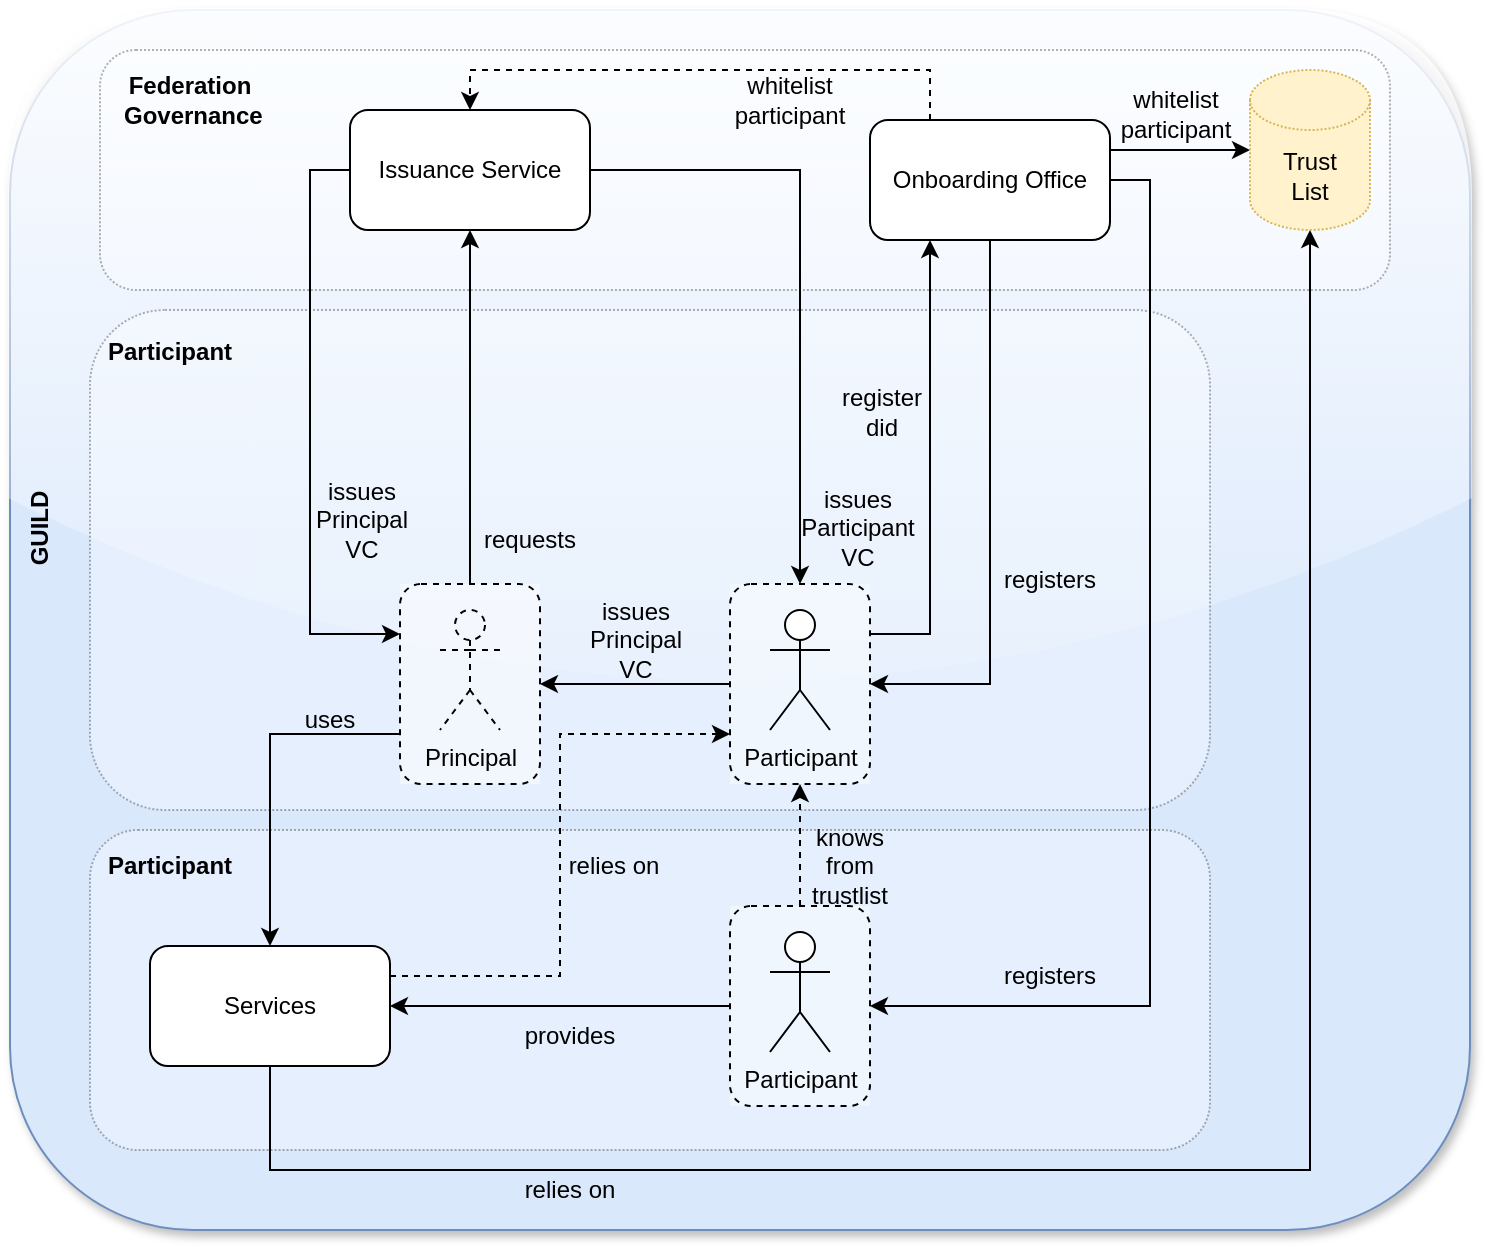 <mxfile version="23.0.2" type="google">
  <diagram id="hHb_tBzI-Hn1z5nBQ14c" name="Guild Federation">
    <mxGraphModel dx="1562" dy="871" grid="1" gridSize="10" guides="1" tooltips="1" connect="1" arrows="1" fold="1" page="1" pageScale="1" pageWidth="827" pageHeight="1169" math="0" shadow="0">
      <root>
        <mxCell id="0" />
        <mxCell id="1" parent="0" />
        <mxCell id="PomD5BG6CUfoa0DCS18P-41" value="" style="rounded=1;whiteSpace=wrap;html=1;fillColor=#dae8fc;strokeColor=#6c8ebf;glass=1;shadow=1;" parent="1" vertex="1">
          <mxGeometry x="10" y="150" width="730" height="610" as="geometry" />
        </mxCell>
        <mxCell id="PomD5BG6CUfoa0DCS18P-51" value="" style="rounded=1;whiteSpace=wrap;html=1;dashed=1;fillColor=default;dashPattern=1 1;opacity=30;" parent="1" vertex="1">
          <mxGeometry x="55" y="170" width="645" height="120" as="geometry" />
        </mxCell>
        <mxCell id="PomD5BG6CUfoa0DCS18P-43" value="" style="rounded=1;whiteSpace=wrap;html=1;dashed=1;fillColor=default;dashPattern=1 1;opacity=30;" parent="1" vertex="1">
          <mxGeometry x="50" y="300" width="560" height="250" as="geometry" />
        </mxCell>
        <mxCell id="PomD5BG6CUfoa0DCS18P-42" value="" style="rounded=1;whiteSpace=wrap;html=1;dashed=1;fillColor=default;dashPattern=1 1;opacity=30;" parent="1" vertex="1">
          <mxGeometry x="50" y="560" width="560" height="160" as="geometry" />
        </mxCell>
        <mxCell id="PomD5BG6CUfoa0DCS18P-19" style="edgeStyle=orthogonalEdgeStyle;rounded=0;orthogonalLoop=1;jettySize=auto;html=1;exitX=0.5;exitY=1;exitDx=0;exitDy=0;entryX=1;entryY=0.5;entryDx=0;entryDy=0;" parent="1" source="PomD5BG6CUfoa0DCS18P-8" target="PomD5BG6CUfoa0DCS18P-16" edge="1">
          <mxGeometry relative="1" as="geometry" />
        </mxCell>
        <mxCell id="PomD5BG6CUfoa0DCS18P-47" style="edgeStyle=orthogonalEdgeStyle;rounded=0;orthogonalLoop=1;jettySize=auto;html=1;exitX=1;exitY=0.5;exitDx=0;exitDy=0;entryX=1;entryY=0.5;entryDx=0;entryDy=0;" parent="1" source="PomD5BG6CUfoa0DCS18P-8" target="PomD5BG6CUfoa0DCS18P-37" edge="1">
          <mxGeometry relative="1" as="geometry" />
        </mxCell>
        <mxCell id="PomD5BG6CUfoa0DCS18P-58" style="edgeStyle=orthogonalEdgeStyle;rounded=0;orthogonalLoop=1;jettySize=auto;html=1;exitX=0.25;exitY=0;exitDx=0;exitDy=0;entryX=0.5;entryY=0;entryDx=0;entryDy=0;dashed=1;" parent="1" source="PomD5BG6CUfoa0DCS18P-8" target="PomD5BG6CUfoa0DCS18P-21" edge="1">
          <mxGeometry relative="1" as="geometry" />
        </mxCell>
        <mxCell id="PomD5BG6CUfoa0DCS18P-61" style="edgeStyle=orthogonalEdgeStyle;rounded=0;orthogonalLoop=1;jettySize=auto;html=1;exitX=1;exitY=0.25;exitDx=0;exitDy=0;entryX=0;entryY=0.5;entryDx=0;entryDy=0;entryPerimeter=0;" parent="1" source="PomD5BG6CUfoa0DCS18P-8" target="PomD5BG6CUfoa0DCS18P-53" edge="1">
          <mxGeometry relative="1" as="geometry" />
        </mxCell>
        <mxCell id="PomD5BG6CUfoa0DCS18P-8" value="Onboarding Office" style="rounded=1;whiteSpace=wrap;html=1;" parent="1" vertex="1">
          <mxGeometry x="440" y="205" width="120" height="60" as="geometry" />
        </mxCell>
        <mxCell id="PomD5BG6CUfoa0DCS18P-18" style="edgeStyle=orthogonalEdgeStyle;rounded=0;orthogonalLoop=1;jettySize=auto;html=1;exitX=0;exitY=0.5;exitDx=0;exitDy=0;entryX=1;entryY=0.5;entryDx=0;entryDy=0;" parent="1" source="PomD5BG6CUfoa0DCS18P-16" target="PomD5BG6CUfoa0DCS18P-17" edge="1">
          <mxGeometry relative="1" as="geometry">
            <mxPoint x="305" y="487" as="sourcePoint" />
          </mxGeometry>
        </mxCell>
        <mxCell id="PomD5BG6CUfoa0DCS18P-22" style="edgeStyle=orthogonalEdgeStyle;rounded=0;orthogonalLoop=1;jettySize=auto;html=1;exitX=0.5;exitY=0;exitDx=0;exitDy=0;" parent="1" source="PomD5BG6CUfoa0DCS18P-17" target="PomD5BG6CUfoa0DCS18P-21" edge="1">
          <mxGeometry relative="1" as="geometry" />
        </mxCell>
        <mxCell id="PomD5BG6CUfoa0DCS18P-20" value="registers" style="text;html=1;strokeColor=none;fillColor=none;align=center;verticalAlign=middle;whiteSpace=wrap;rounded=0;dashed=1;" parent="1" vertex="1">
          <mxGeometry x="500" y="420" width="60" height="30" as="geometry" />
        </mxCell>
        <mxCell id="PomD5BG6CUfoa0DCS18P-24" style="edgeStyle=orthogonalEdgeStyle;rounded=0;orthogonalLoop=1;jettySize=auto;html=1;exitX=0;exitY=0.5;exitDx=0;exitDy=0;entryX=0;entryY=0.25;entryDx=0;entryDy=0;" parent="1" source="PomD5BG6CUfoa0DCS18P-21" target="PomD5BG6CUfoa0DCS18P-17" edge="1">
          <mxGeometry relative="1" as="geometry" />
        </mxCell>
        <mxCell id="PomD5BG6CUfoa0DCS18P-27" style="edgeStyle=orthogonalEdgeStyle;rounded=0;orthogonalLoop=1;jettySize=auto;html=1;exitX=1;exitY=0.5;exitDx=0;exitDy=0;entryX=0.5;entryY=0;entryDx=0;entryDy=0;" parent="1" source="PomD5BG6CUfoa0DCS18P-21" target="PomD5BG6CUfoa0DCS18P-16" edge="1">
          <mxGeometry relative="1" as="geometry" />
        </mxCell>
        <mxCell id="PomD5BG6CUfoa0DCS18P-21" value="Issuance Service" style="rounded=1;whiteSpace=wrap;html=1;" parent="1" vertex="1">
          <mxGeometry x="180" y="200" width="120" height="60" as="geometry" />
        </mxCell>
        <mxCell id="PomD5BG6CUfoa0DCS18P-25" value="requests" style="text;html=1;strokeColor=none;fillColor=none;align=center;verticalAlign=middle;whiteSpace=wrap;rounded=0;dashed=1;" parent="1" vertex="1">
          <mxGeometry x="240" y="400" width="60" height="30" as="geometry" />
        </mxCell>
        <mxCell id="PomD5BG6CUfoa0DCS18P-26" value="issues&lt;br&gt;Principal VC" style="text;html=1;strokeColor=none;fillColor=none;align=center;verticalAlign=middle;whiteSpace=wrap;rounded=0;dashed=1;" parent="1" vertex="1">
          <mxGeometry x="156" y="390" width="60" height="30" as="geometry" />
        </mxCell>
        <mxCell id="PomD5BG6CUfoa0DCS18P-28" value="issues&lt;br&gt;Participant&lt;br&gt;VC" style="text;html=1;strokeColor=none;fillColor=none;align=center;verticalAlign=middle;whiteSpace=wrap;rounded=0;dashed=1;" parent="1" vertex="1">
          <mxGeometry x="404" y="394" width="60" height="30" as="geometry" />
        </mxCell>
        <mxCell id="PomD5BG6CUfoa0DCS18P-33" value="" style="group;fillColor=default;opacity=40;" parent="1" connectable="0" vertex="1">
          <mxGeometry x="370" y="437" width="70" height="100" as="geometry" />
        </mxCell>
        <mxCell id="PomD5BG6CUfoa0DCS18P-3" value="Participant" style="shape=umlActor;verticalLabelPosition=bottom;verticalAlign=top;html=1;outlineConnect=0;" parent="PomD5BG6CUfoa0DCS18P-33" vertex="1">
          <mxGeometry x="20" y="13" width="30" height="60" as="geometry" />
        </mxCell>
        <mxCell id="PomD5BG6CUfoa0DCS18P-16" value="" style="rounded=1;whiteSpace=wrap;html=1;dashed=1;fillColor=none;" parent="PomD5BG6CUfoa0DCS18P-33" vertex="1">
          <mxGeometry width="70" height="100" as="geometry" />
        </mxCell>
        <mxCell id="PomD5BG6CUfoa0DCS18P-34" value="" style="group;fillColor=default;opacity=50;" parent="1" connectable="0" vertex="1">
          <mxGeometry x="205" y="437" width="70" height="100" as="geometry" />
        </mxCell>
        <mxCell id="PomD5BG6CUfoa0DCS18P-12" value="Principal" style="shape=umlActor;verticalLabelPosition=bottom;verticalAlign=top;html=1;outlineConnect=0;dashed=1;fillColor=none;" parent="PomD5BG6CUfoa0DCS18P-34" vertex="1">
          <mxGeometry x="20" y="13" width="30" height="60" as="geometry" />
        </mxCell>
        <mxCell id="PomD5BG6CUfoa0DCS18P-17" value="" style="rounded=1;whiteSpace=wrap;html=1;dashed=1;fillColor=none;" parent="PomD5BG6CUfoa0DCS18P-34" vertex="1">
          <mxGeometry width="70" height="100" as="geometry" />
        </mxCell>
        <mxCell id="PomD5BG6CUfoa0DCS18P-35" value="" style="group;fillColor=default;opacity=40;" parent="1" connectable="0" vertex="1">
          <mxGeometry x="370" y="598" width="70" height="100" as="geometry" />
        </mxCell>
        <mxCell id="PomD5BG6CUfoa0DCS18P-36" value="Participant" style="shape=umlActor;verticalLabelPosition=bottom;verticalAlign=top;html=1;outlineConnect=0;" parent="PomD5BG6CUfoa0DCS18P-35" vertex="1">
          <mxGeometry x="20" y="13" width="30" height="60" as="geometry" />
        </mxCell>
        <mxCell id="PomD5BG6CUfoa0DCS18P-37" value="" style="rounded=1;whiteSpace=wrap;html=1;dashed=1;fillColor=none;" parent="PomD5BG6CUfoa0DCS18P-35" vertex="1">
          <mxGeometry width="70" height="100" as="geometry" />
        </mxCell>
        <mxCell id="PomD5BG6CUfoa0DCS18P-64" style="edgeStyle=orthogonalEdgeStyle;rounded=0;orthogonalLoop=1;jettySize=auto;html=1;exitX=0.5;exitY=1;exitDx=0;exitDy=0;entryX=0.5;entryY=1;entryDx=0;entryDy=0;entryPerimeter=0;" parent="1" source="PomD5BG6CUfoa0DCS18P-38" target="PomD5BG6CUfoa0DCS18P-53" edge="1">
          <mxGeometry relative="1" as="geometry">
            <Array as="points">
              <mxPoint x="140" y="730" />
              <mxPoint x="660" y="730" />
            </Array>
          </mxGeometry>
        </mxCell>
        <mxCell id="_rNz-TFiKL65JGV99hlq-1" style="edgeStyle=orthogonalEdgeStyle;rounded=0;orthogonalLoop=1;jettySize=auto;html=1;exitX=1;exitY=0.25;exitDx=0;exitDy=0;entryX=0;entryY=0.75;entryDx=0;entryDy=0;dashed=1;" parent="1" source="PomD5BG6CUfoa0DCS18P-38" target="PomD5BG6CUfoa0DCS18P-16" edge="1">
          <mxGeometry relative="1" as="geometry" />
        </mxCell>
        <mxCell id="PomD5BG6CUfoa0DCS18P-38" value="Services" style="rounded=1;whiteSpace=wrap;html=1;" parent="1" vertex="1">
          <mxGeometry x="80" y="618" width="120" height="60" as="geometry" />
        </mxCell>
        <mxCell id="PomD5BG6CUfoa0DCS18P-44" style="edgeStyle=orthogonalEdgeStyle;rounded=0;orthogonalLoop=1;jettySize=auto;html=1;exitX=0;exitY=0.75;exitDx=0;exitDy=0;entryX=0.5;entryY=0;entryDx=0;entryDy=0;" parent="1" source="PomD5BG6CUfoa0DCS18P-17" target="PomD5BG6CUfoa0DCS18P-38" edge="1">
          <mxGeometry relative="1" as="geometry" />
        </mxCell>
        <mxCell id="PomD5BG6CUfoa0DCS18P-45" value="uses" style="text;html=1;strokeColor=none;fillColor=none;align=center;verticalAlign=middle;whiteSpace=wrap;rounded=0;dashed=1;" parent="1" vertex="1">
          <mxGeometry x="140" y="490" width="60" height="30" as="geometry" />
        </mxCell>
        <mxCell id="PomD5BG6CUfoa0DCS18P-48" value="registers" style="text;html=1;strokeColor=none;fillColor=none;align=center;verticalAlign=middle;whiteSpace=wrap;rounded=0;dashed=1;" parent="1" vertex="1">
          <mxGeometry x="500" y="618" width="60" height="30" as="geometry" />
        </mxCell>
        <mxCell id="PomD5BG6CUfoa0DCS18P-53" value="Trust&lt;br&gt;List" style="shape=cylinder3;whiteSpace=wrap;html=1;boundedLbl=1;backgroundOutline=1;size=15;dashed=1;dashPattern=1 1;fillColor=#fff2cc;strokeColor=#d6b656;" parent="1" vertex="1">
          <mxGeometry x="630" y="180" width="60" height="80" as="geometry" />
        </mxCell>
        <mxCell id="PomD5BG6CUfoa0DCS18P-56" style="edgeStyle=orthogonalEdgeStyle;rounded=0;orthogonalLoop=1;jettySize=auto;html=1;exitX=1;exitY=0.25;exitDx=0;exitDy=0;entryX=0.25;entryY=1;entryDx=0;entryDy=0;" parent="1" source="PomD5BG6CUfoa0DCS18P-16" target="PomD5BG6CUfoa0DCS18P-8" edge="1">
          <mxGeometry relative="1" as="geometry" />
        </mxCell>
        <mxCell id="PomD5BG6CUfoa0DCS18P-57" value="register&lt;br&gt;did" style="text;html=1;strokeColor=none;fillColor=none;align=center;verticalAlign=middle;whiteSpace=wrap;rounded=0;dashed=1;" parent="1" vertex="1">
          <mxGeometry x="416" y="336" width="60" height="30" as="geometry" />
        </mxCell>
        <mxCell id="PomD5BG6CUfoa0DCS18P-59" value="whitelist participant" style="text;html=1;strokeColor=none;fillColor=none;align=center;verticalAlign=middle;whiteSpace=wrap;rounded=0;dashed=1;" parent="1" vertex="1">
          <mxGeometry x="360" y="180" width="80" height="30" as="geometry" />
        </mxCell>
        <mxCell id="PomD5BG6CUfoa0DCS18P-60" value="whitelist participant" style="text;html=1;strokeColor=none;fillColor=none;align=center;verticalAlign=middle;whiteSpace=wrap;rounded=0;dashed=1;" parent="1" vertex="1">
          <mxGeometry x="553" y="187" width="80" height="30" as="geometry" />
        </mxCell>
        <mxCell id="PomD5BG6CUfoa0DCS18P-62" style="edgeStyle=orthogonalEdgeStyle;rounded=0;orthogonalLoop=1;jettySize=auto;html=1;exitX=0;exitY=0.5;exitDx=0;exitDy=0;entryX=1;entryY=0.5;entryDx=0;entryDy=0;" parent="1" source="PomD5BG6CUfoa0DCS18P-37" target="PomD5BG6CUfoa0DCS18P-38" edge="1">
          <mxGeometry relative="1" as="geometry" />
        </mxCell>
        <mxCell id="PomD5BG6CUfoa0DCS18P-63" value="provides" style="text;html=1;strokeColor=none;fillColor=none;align=center;verticalAlign=middle;whiteSpace=wrap;rounded=0;dashed=1;" parent="1" vertex="1">
          <mxGeometry x="260" y="648" width="60" height="30" as="geometry" />
        </mxCell>
        <mxCell id="PomD5BG6CUfoa0DCS18P-65" value="relies on" style="text;html=1;strokeColor=none;fillColor=none;align=center;verticalAlign=middle;whiteSpace=wrap;rounded=0;dashed=1;" parent="1" vertex="1">
          <mxGeometry x="260" y="725" width="60" height="30" as="geometry" />
        </mxCell>
        <mxCell id="PomD5BG6CUfoa0DCS18P-67" value="issues&lt;br&gt;Principal VC" style="text;html=1;strokeColor=none;fillColor=none;align=center;verticalAlign=middle;whiteSpace=wrap;rounded=0;dashed=1;" parent="1" vertex="1">
          <mxGeometry x="293" y="450" width="60" height="30" as="geometry" />
        </mxCell>
        <mxCell id="PomD5BG6CUfoa0DCS18P-68" value="&lt;b&gt;Federation &amp;nbsp;Governance&lt;/b&gt;" style="text;html=1;strokeColor=none;fillColor=none;align=center;verticalAlign=middle;whiteSpace=wrap;rounded=0;shadow=1;glass=1;dashed=1;dashPattern=1 1;opacity=50;" parent="1" vertex="1">
          <mxGeometry x="70" y="180" width="60" height="30" as="geometry" />
        </mxCell>
        <mxCell id="PomD5BG6CUfoa0DCS18P-69" value="&lt;b&gt;GUILD&lt;br&gt;&lt;/b&gt;" style="text;html=1;strokeColor=none;fillColor=none;align=center;verticalAlign=middle;whiteSpace=wrap;rounded=0;shadow=1;glass=1;dashed=1;dashPattern=1 1;opacity=50;rotation=-90;" parent="1" vertex="1">
          <mxGeometry x="-5" y="394" width="60" height="30" as="geometry" />
        </mxCell>
        <mxCell id="PomD5BG6CUfoa0DCS18P-70" value="&lt;b&gt;Participant&lt;br&gt;&lt;/b&gt;" style="text;html=1;strokeColor=none;fillColor=none;align=center;verticalAlign=middle;whiteSpace=wrap;rounded=0;shadow=1;glass=1;dashed=1;dashPattern=1 1;opacity=50;rotation=0;" parent="1" vertex="1">
          <mxGeometry x="60" y="306" width="60" height="30" as="geometry" />
        </mxCell>
        <mxCell id="PomD5BG6CUfoa0DCS18P-71" value="&lt;b&gt;Participant&lt;br&gt;&lt;/b&gt;" style="text;html=1;strokeColor=none;fillColor=none;align=center;verticalAlign=middle;whiteSpace=wrap;rounded=0;shadow=1;glass=1;dashed=1;dashPattern=1 1;opacity=50;rotation=0;" parent="1" vertex="1">
          <mxGeometry x="60" y="563" width="60" height="30" as="geometry" />
        </mxCell>
        <mxCell id="PomD5BG6CUfoa0DCS18P-72" style="edgeStyle=orthogonalEdgeStyle;rounded=0;orthogonalLoop=1;jettySize=auto;html=1;exitX=0.5;exitY=0;exitDx=0;exitDy=0;entryX=0.5;entryY=1;entryDx=0;entryDy=0;dashed=1;" parent="1" source="PomD5BG6CUfoa0DCS18P-37" target="PomD5BG6CUfoa0DCS18P-16" edge="1">
          <mxGeometry relative="1" as="geometry" />
        </mxCell>
        <mxCell id="PomD5BG6CUfoa0DCS18P-73" value="knows from&lt;br&gt;trustlist" style="text;html=1;strokeColor=none;fillColor=none;align=center;verticalAlign=middle;whiteSpace=wrap;rounded=0;shadow=1;glass=1;dashed=1;dashPattern=1 1;opacity=50;" parent="1" vertex="1">
          <mxGeometry x="400" y="563" width="60" height="30" as="geometry" />
        </mxCell>
        <mxCell id="_rNz-TFiKL65JGV99hlq-2" value="relies on" style="text;html=1;strokeColor=none;fillColor=none;align=center;verticalAlign=middle;whiteSpace=wrap;rounded=0;dashed=1;" parent="1" vertex="1">
          <mxGeometry x="282" y="563" width="60" height="30" as="geometry" />
        </mxCell>
      </root>
    </mxGraphModel>
  </diagram>
</mxfile>
